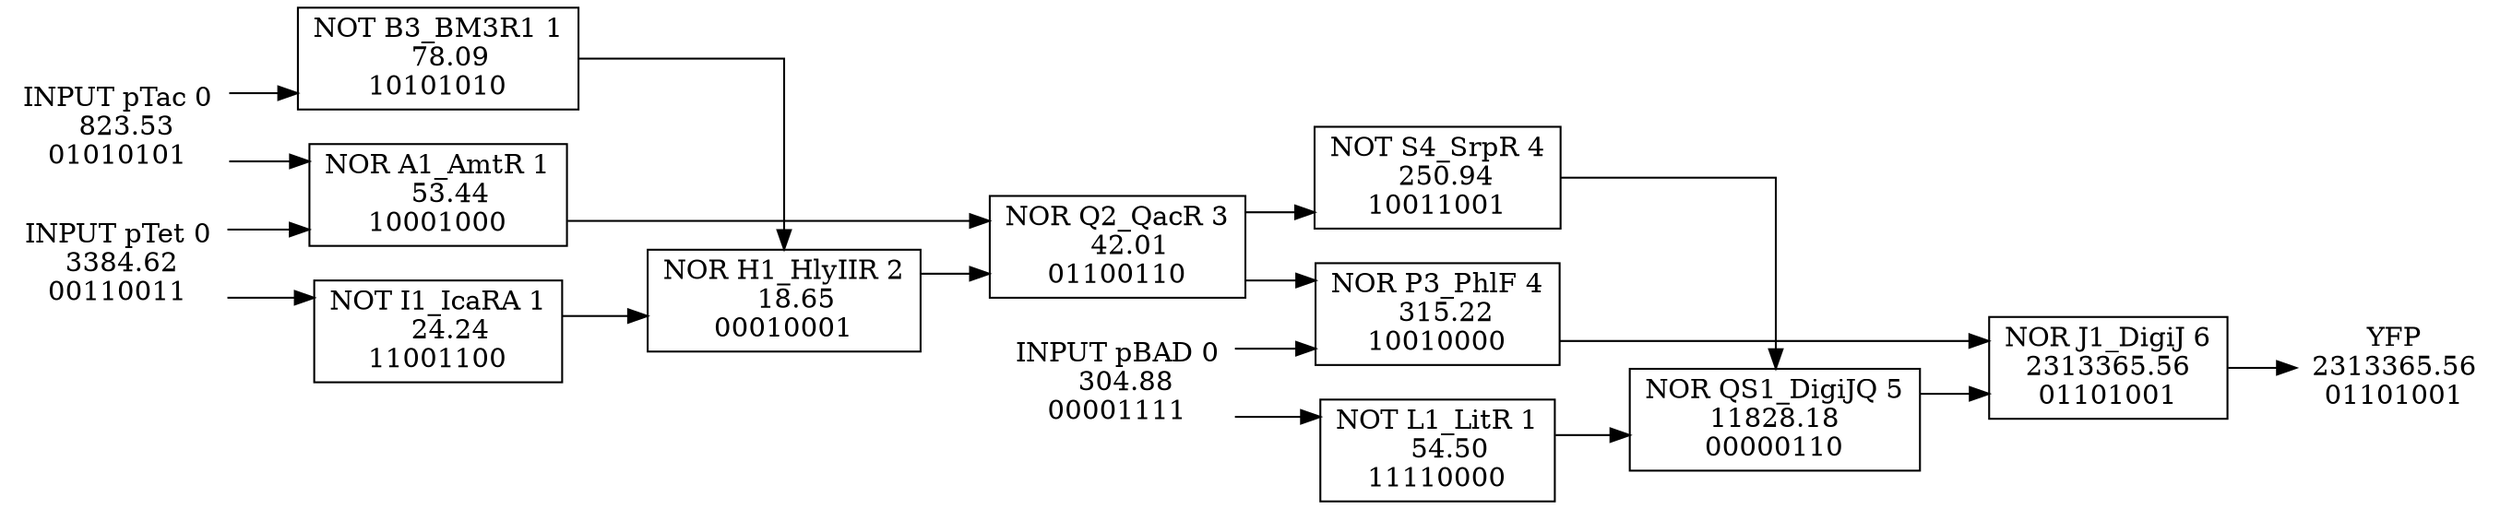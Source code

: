 #GRAPHVIZ_OUTPUT 
digraph{ 
rankdir=LR; 
splines=ortho; 
YFP[shape=none,label="YFP\n2313365.56\n01101001"]; 
pTac[shape=none,label="INPUT pTac 0\n  823.53\n01010101"]; 
pTet[shape=none,label="INPUT pTet 0\n 3384.62\n00110011"]; 
pBAD[shape=none,label="INPUT pBAD 0\n  304.88\n00001111"]; 
J1_DigiJ[shape=box,style=filled,fillcolor=gray100,label="NOR J1_DigiJ 6\n2313365.56\n01101001"]; 
QS1_DigiJQ[shape=box,style=filled,fillcolor=gray100,label="NOR QS1_DigiJQ 5\n11828.18\n00000110"]; 
P3_PhlF[shape=box,style=filled,fillcolor=gray100,label="NOR P3_PhlF 4\n  315.22\n10010000"]; 
S4_SrpR[shape=box,style=filled,fillcolor=gray100,label="NOT S4_SrpR 4\n  250.94\n10011001"]; 
Q2_QacR[shape=box,style=filled,fillcolor=gray100,label="NOR Q2_QacR 3\n   42.01\n01100110"]; 
H1_HlyIIR[shape=box,style=filled,fillcolor=gray100,label="NOR H1_HlyIIR 2\n   18.65\n00010001"]; 
A1_AmtR[shape=box,style=filled,fillcolor=gray100,label="NOR A1_AmtR 1\n   53.44\n10001000"]; 
B3_BM3R1[shape=box,style=filled,fillcolor=gray100,label="NOT B3_BM3R1 1\n   78.09\n10101010"]; 
I1_IcaRA[shape=box,style=filled,fillcolor=gray100,label="NOT I1_IcaRA 1\n   24.24\n11001100"]; 
L1_LitR[shape=box,style=filled,fillcolor=gray100,label="NOT L1_LitR 1\n   54.50\n11110000"]; 
J1_DigiJ->YFP; 
P3_PhlF->J1_DigiJ; 
QS1_DigiJQ->J1_DigiJ; 
Q2_QacR->P3_PhlF; 
pBAD->P3_PhlF; 
S4_SrpR->QS1_DigiJQ; 
L1_LitR->QS1_DigiJQ; 
Q2_QacR->S4_SrpR; 
A1_AmtR->Q2_QacR; 
H1_HlyIIR->Q2_QacR; 
pTac->A1_AmtR; 
pTet->A1_AmtR; 
B3_BM3R1->H1_HlyIIR; 
I1_IcaRA->H1_HlyIIR; 
pTac->B3_BM3R1; 
pTet->I1_IcaRA; 
pBAD->L1_LitR; 
} 

